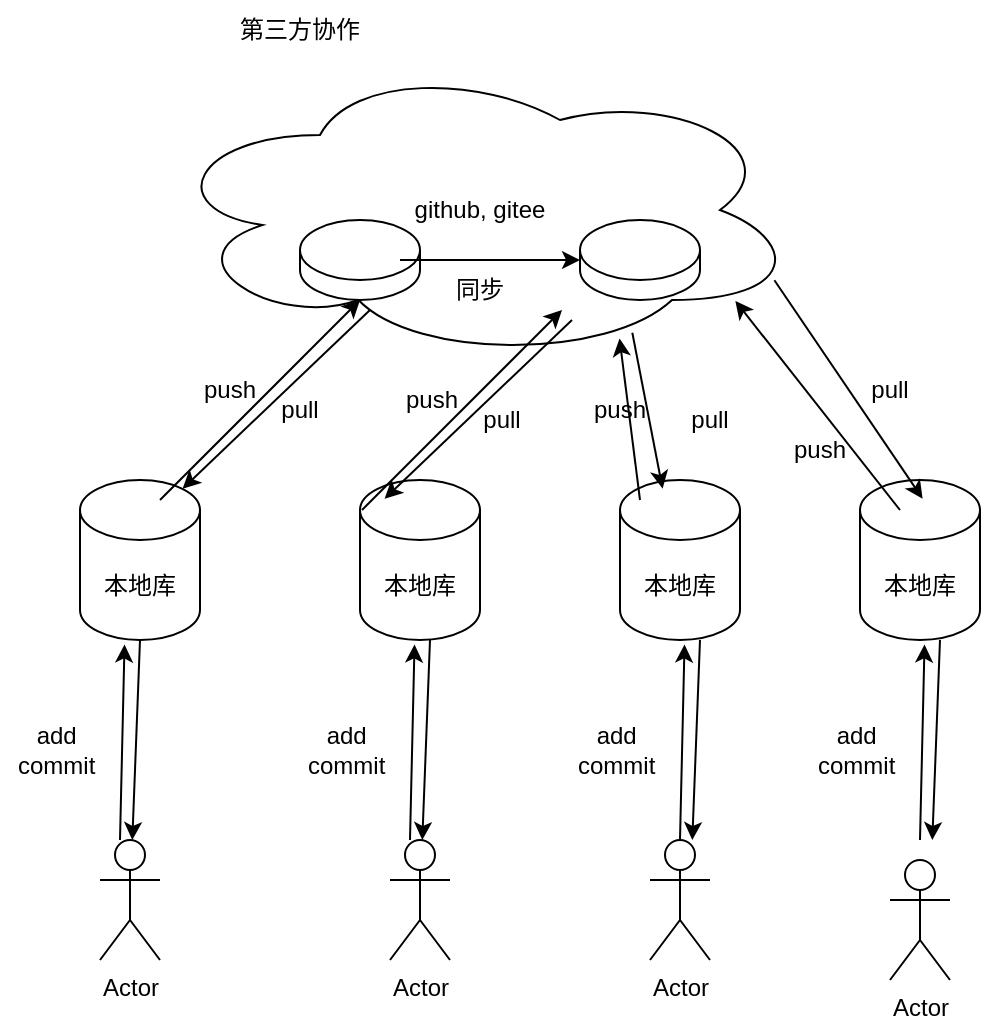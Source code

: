 <mxfile version="20.0.2" type="github">
  <diagram id="cwHXJIiC5tP3f0Pipmuv" name="Page-1">
    <mxGraphModel dx="815" dy="505" grid="1" gridSize="10" guides="1" tooltips="1" connect="1" arrows="1" fold="1" page="1" pageScale="1" pageWidth="827" pageHeight="1169" math="0" shadow="0">
      <root>
        <mxCell id="0" />
        <mxCell id="1" parent="0" />
        <mxCell id="4nFBKKFQW2utwHD5Wa9A-1" value="github, gitee" style="ellipse;shape=cloud;whiteSpace=wrap;html=1;" vertex="1" parent="1">
          <mxGeometry x="260" y="80" width="320" height="150" as="geometry" />
        </mxCell>
        <mxCell id="4nFBKKFQW2utwHD5Wa9A-2" value="" style="shape=cylinder3;whiteSpace=wrap;html=1;boundedLbl=1;backgroundOutline=1;size=15;" vertex="1" parent="1">
          <mxGeometry x="330" y="160" width="60" height="40" as="geometry" />
        </mxCell>
        <mxCell id="4nFBKKFQW2utwHD5Wa9A-3" value="" style="shape=cylinder3;whiteSpace=wrap;html=1;boundedLbl=1;backgroundOutline=1;size=15;" vertex="1" parent="1">
          <mxGeometry x="470" y="160" width="60" height="40" as="geometry" />
        </mxCell>
        <mxCell id="4nFBKKFQW2utwHD5Wa9A-4" value="本地库" style="shape=cylinder3;whiteSpace=wrap;html=1;boundedLbl=1;backgroundOutline=1;size=15;" vertex="1" parent="1">
          <mxGeometry x="220" y="290" width="60" height="80" as="geometry" />
        </mxCell>
        <mxCell id="4nFBKKFQW2utwHD5Wa9A-5" value="本地库" style="shape=cylinder3;whiteSpace=wrap;html=1;boundedLbl=1;backgroundOutline=1;size=15;" vertex="1" parent="1">
          <mxGeometry x="360" y="290" width="60" height="80" as="geometry" />
        </mxCell>
        <mxCell id="4nFBKKFQW2utwHD5Wa9A-6" value="本地库" style="shape=cylinder3;whiteSpace=wrap;html=1;boundedLbl=1;backgroundOutline=1;size=15;" vertex="1" parent="1">
          <mxGeometry x="490" y="290" width="60" height="80" as="geometry" />
        </mxCell>
        <mxCell id="4nFBKKFQW2utwHD5Wa9A-7" value="本地库" style="shape=cylinder3;whiteSpace=wrap;html=1;boundedLbl=1;backgroundOutline=1;size=15;" vertex="1" parent="1">
          <mxGeometry x="610" y="290" width="60" height="80" as="geometry" />
        </mxCell>
        <mxCell id="4nFBKKFQW2utwHD5Wa9A-8" value="Actor" style="shape=umlActor;verticalLabelPosition=bottom;verticalAlign=top;html=1;outlineConnect=0;" vertex="1" parent="1">
          <mxGeometry x="230" y="470" width="30" height="60" as="geometry" />
        </mxCell>
        <mxCell id="4nFBKKFQW2utwHD5Wa9A-10" value="Actor" style="shape=umlActor;verticalLabelPosition=bottom;verticalAlign=top;html=1;outlineConnect=0;" vertex="1" parent="1">
          <mxGeometry x="375" y="470" width="30" height="60" as="geometry" />
        </mxCell>
        <mxCell id="4nFBKKFQW2utwHD5Wa9A-11" value="Actor" style="shape=umlActor;verticalLabelPosition=bottom;verticalAlign=top;html=1;outlineConnect=0;" vertex="1" parent="1">
          <mxGeometry x="505" y="470" width="30" height="60" as="geometry" />
        </mxCell>
        <mxCell id="4nFBKKFQW2utwHD5Wa9A-12" value="Actor" style="shape=umlActor;verticalLabelPosition=bottom;verticalAlign=top;html=1;outlineConnect=0;" vertex="1" parent="1">
          <mxGeometry x="625" y="480" width="30" height="60" as="geometry" />
        </mxCell>
        <mxCell id="4nFBKKFQW2utwHD5Wa9A-13" value="" style="endArrow=classic;html=1;rounded=0;entryX=0.371;entryY=1.028;entryDx=0;entryDy=0;entryPerimeter=0;" edge="1" parent="1" target="4nFBKKFQW2utwHD5Wa9A-4">
          <mxGeometry width="50" height="50" relative="1" as="geometry">
            <mxPoint x="240" y="470" as="sourcePoint" />
            <mxPoint x="290" y="420" as="targetPoint" />
          </mxGeometry>
        </mxCell>
        <mxCell id="4nFBKKFQW2utwHD5Wa9A-14" value="" style="endArrow=classic;html=1;rounded=0;entryX=0.5;entryY=1;entryDx=0;entryDy=0;entryPerimeter=0;" edge="1" parent="1" target="4nFBKKFQW2utwHD5Wa9A-2">
          <mxGeometry width="50" height="50" relative="1" as="geometry">
            <mxPoint x="260" y="300" as="sourcePoint" />
            <mxPoint x="310" y="250" as="targetPoint" />
          </mxGeometry>
        </mxCell>
        <mxCell id="4nFBKKFQW2utwHD5Wa9A-15" value="第三方协作" style="text;html=1;strokeColor=none;fillColor=none;align=center;verticalAlign=middle;whiteSpace=wrap;rounded=0;" vertex="1" parent="1">
          <mxGeometry x="280" y="50" width="100" height="30" as="geometry" />
        </mxCell>
        <mxCell id="4nFBKKFQW2utwHD5Wa9A-16" value="" style="endArrow=classic;html=1;rounded=0;" edge="1" parent="1" target="4nFBKKFQW2utwHD5Wa9A-3">
          <mxGeometry width="50" height="50" relative="1" as="geometry">
            <mxPoint x="380" y="180" as="sourcePoint" />
            <mxPoint x="430" y="130" as="targetPoint" />
          </mxGeometry>
        </mxCell>
        <mxCell id="4nFBKKFQW2utwHD5Wa9A-17" value="同步" style="text;html=1;strokeColor=none;fillColor=none;align=center;verticalAlign=middle;whiteSpace=wrap;rounded=0;" vertex="1" parent="1">
          <mxGeometry x="390" y="180" width="60" height="30" as="geometry" />
        </mxCell>
        <mxCell id="4nFBKKFQW2utwHD5Wa9A-18" value="add&amp;nbsp;&lt;br&gt;commit&amp;nbsp;" style="text;html=1;strokeColor=none;fillColor=none;align=center;verticalAlign=middle;whiteSpace=wrap;rounded=0;" vertex="1" parent="1">
          <mxGeometry x="180" y="410" width="60" height="30" as="geometry" />
        </mxCell>
        <mxCell id="4nFBKKFQW2utwHD5Wa9A-19" value="" style="endArrow=classic;html=1;rounded=0;" edge="1" parent="1" target="4nFBKKFQW2utwHD5Wa9A-8">
          <mxGeometry width="50" height="50" relative="1" as="geometry">
            <mxPoint x="250" y="370" as="sourcePoint" />
            <mxPoint x="300" y="320" as="targetPoint" />
          </mxGeometry>
        </mxCell>
        <mxCell id="4nFBKKFQW2utwHD5Wa9A-20" value="" style="endArrow=classic;html=1;rounded=0;entryX=0.371;entryY=1.028;entryDx=0;entryDy=0;entryPerimeter=0;" edge="1" parent="1">
          <mxGeometry width="50" height="50" relative="1" as="geometry">
            <mxPoint x="385" y="470" as="sourcePoint" />
            <mxPoint x="387.26" y="372.24" as="targetPoint" />
          </mxGeometry>
        </mxCell>
        <mxCell id="4nFBKKFQW2utwHD5Wa9A-21" value="add&amp;nbsp;&lt;br&gt;commit&amp;nbsp;" style="text;html=1;strokeColor=none;fillColor=none;align=center;verticalAlign=middle;whiteSpace=wrap;rounded=0;" vertex="1" parent="1">
          <mxGeometry x="325" y="410" width="60" height="30" as="geometry" />
        </mxCell>
        <mxCell id="4nFBKKFQW2utwHD5Wa9A-22" value="" style="endArrow=classic;html=1;rounded=0;" edge="1" parent="1">
          <mxGeometry width="50" height="50" relative="1" as="geometry">
            <mxPoint x="395" y="370" as="sourcePoint" />
            <mxPoint x="391.154" y="470" as="targetPoint" />
          </mxGeometry>
        </mxCell>
        <mxCell id="4nFBKKFQW2utwHD5Wa9A-23" value="" style="endArrow=classic;html=1;rounded=0;entryX=0.371;entryY=1.028;entryDx=0;entryDy=0;entryPerimeter=0;" edge="1" parent="1">
          <mxGeometry width="50" height="50" relative="1" as="geometry">
            <mxPoint x="520" y="470" as="sourcePoint" />
            <mxPoint x="522.26" y="372.24" as="targetPoint" />
          </mxGeometry>
        </mxCell>
        <mxCell id="4nFBKKFQW2utwHD5Wa9A-24" value="add&amp;nbsp;&lt;br&gt;commit&amp;nbsp;" style="text;html=1;strokeColor=none;fillColor=none;align=center;verticalAlign=middle;whiteSpace=wrap;rounded=0;" vertex="1" parent="1">
          <mxGeometry x="460" y="410" width="60" height="30" as="geometry" />
        </mxCell>
        <mxCell id="4nFBKKFQW2utwHD5Wa9A-25" value="" style="endArrow=classic;html=1;rounded=0;" edge="1" parent="1">
          <mxGeometry width="50" height="50" relative="1" as="geometry">
            <mxPoint x="530" y="370" as="sourcePoint" />
            <mxPoint x="526.154" y="470" as="targetPoint" />
          </mxGeometry>
        </mxCell>
        <mxCell id="4nFBKKFQW2utwHD5Wa9A-26" value="" style="endArrow=classic;html=1;rounded=0;entryX=0.371;entryY=1.028;entryDx=0;entryDy=0;entryPerimeter=0;" edge="1" parent="1">
          <mxGeometry width="50" height="50" relative="1" as="geometry">
            <mxPoint x="640" y="470" as="sourcePoint" />
            <mxPoint x="642.26" y="372.24" as="targetPoint" />
          </mxGeometry>
        </mxCell>
        <mxCell id="4nFBKKFQW2utwHD5Wa9A-27" value="add&amp;nbsp;&lt;br&gt;commit&amp;nbsp;" style="text;html=1;strokeColor=none;fillColor=none;align=center;verticalAlign=middle;whiteSpace=wrap;rounded=0;" vertex="1" parent="1">
          <mxGeometry x="580" y="410" width="60" height="30" as="geometry" />
        </mxCell>
        <mxCell id="4nFBKKFQW2utwHD5Wa9A-28" value="" style="endArrow=classic;html=1;rounded=0;" edge="1" parent="1">
          <mxGeometry width="50" height="50" relative="1" as="geometry">
            <mxPoint x="650" y="370" as="sourcePoint" />
            <mxPoint x="646.154" y="470" as="targetPoint" />
          </mxGeometry>
        </mxCell>
        <mxCell id="4nFBKKFQW2utwHD5Wa9A-29" value="push" style="text;html=1;strokeColor=none;fillColor=none;align=center;verticalAlign=middle;whiteSpace=wrap;rounded=0;" vertex="1" parent="1">
          <mxGeometry x="265" y="230" width="60" height="30" as="geometry" />
        </mxCell>
        <mxCell id="4nFBKKFQW2utwHD5Wa9A-30" value="" style="endArrow=classic;html=1;rounded=0;entryX=0.855;entryY=0;entryDx=0;entryDy=4.35;entryPerimeter=0;" edge="1" parent="1" target="4nFBKKFQW2utwHD5Wa9A-4">
          <mxGeometry width="50" height="50" relative="1" as="geometry">
            <mxPoint x="365" y="205" as="sourcePoint" />
            <mxPoint x="415" y="155" as="targetPoint" />
          </mxGeometry>
        </mxCell>
        <mxCell id="4nFBKKFQW2utwHD5Wa9A-31" value="pull" style="text;html=1;strokeColor=none;fillColor=none;align=center;verticalAlign=middle;whiteSpace=wrap;rounded=0;" vertex="1" parent="1">
          <mxGeometry x="300" y="240" width="60" height="30" as="geometry" />
        </mxCell>
        <mxCell id="4nFBKKFQW2utwHD5Wa9A-32" value="" style="endArrow=classic;html=1;rounded=0;entryX=0.5;entryY=1;entryDx=0;entryDy=0;entryPerimeter=0;" edge="1" parent="1">
          <mxGeometry width="50" height="50" relative="1" as="geometry">
            <mxPoint x="361" y="305" as="sourcePoint" />
            <mxPoint x="461" y="205" as="targetPoint" />
          </mxGeometry>
        </mxCell>
        <mxCell id="4nFBKKFQW2utwHD5Wa9A-33" value="push" style="text;html=1;strokeColor=none;fillColor=none;align=center;verticalAlign=middle;whiteSpace=wrap;rounded=0;" vertex="1" parent="1">
          <mxGeometry x="366" y="235" width="60" height="30" as="geometry" />
        </mxCell>
        <mxCell id="4nFBKKFQW2utwHD5Wa9A-34" value="" style="endArrow=classic;html=1;rounded=0;entryX=0.855;entryY=0;entryDx=0;entryDy=4.35;entryPerimeter=0;" edge="1" parent="1">
          <mxGeometry width="50" height="50" relative="1" as="geometry">
            <mxPoint x="466" y="210" as="sourcePoint" />
            <mxPoint x="372.3" y="299.35" as="targetPoint" />
          </mxGeometry>
        </mxCell>
        <mxCell id="4nFBKKFQW2utwHD5Wa9A-35" value="pull" style="text;html=1;strokeColor=none;fillColor=none;align=center;verticalAlign=middle;whiteSpace=wrap;rounded=0;" vertex="1" parent="1">
          <mxGeometry x="401" y="245" width="60" height="30" as="geometry" />
        </mxCell>
        <mxCell id="4nFBKKFQW2utwHD5Wa9A-40" value="" style="endArrow=classic;html=1;rounded=0;entryX=0.718;entryY=0.928;entryDx=0;entryDy=0;entryPerimeter=0;" edge="1" parent="1" target="4nFBKKFQW2utwHD5Wa9A-1">
          <mxGeometry width="50" height="50" relative="1" as="geometry">
            <mxPoint x="500" y="300" as="sourcePoint" />
            <mxPoint x="600" y="200" as="targetPoint" />
          </mxGeometry>
        </mxCell>
        <mxCell id="4nFBKKFQW2utwHD5Wa9A-41" value="push" style="text;html=1;strokeColor=none;fillColor=none;align=center;verticalAlign=middle;whiteSpace=wrap;rounded=0;" vertex="1" parent="1">
          <mxGeometry x="460" y="240" width="60" height="30" as="geometry" />
        </mxCell>
        <mxCell id="4nFBKKFQW2utwHD5Wa9A-42" value="" style="endArrow=classic;html=1;rounded=0;entryX=0.855;entryY=0;entryDx=0;entryDy=4.35;entryPerimeter=0;exitX=0.738;exitY=0.909;exitDx=0;exitDy=0;exitPerimeter=0;" edge="1" parent="1" source="4nFBKKFQW2utwHD5Wa9A-1">
          <mxGeometry width="50" height="50" relative="1" as="geometry">
            <mxPoint x="605" y="205" as="sourcePoint" />
            <mxPoint x="511.3" y="294.35" as="targetPoint" />
          </mxGeometry>
        </mxCell>
        <mxCell id="4nFBKKFQW2utwHD5Wa9A-43" value="pull" style="text;html=1;strokeColor=none;fillColor=none;align=center;verticalAlign=middle;whiteSpace=wrap;rounded=0;" vertex="1" parent="1">
          <mxGeometry x="505" y="245" width="60" height="30" as="geometry" />
        </mxCell>
        <mxCell id="4nFBKKFQW2utwHD5Wa9A-44" value="" style="endArrow=classic;html=1;rounded=0;entryX=0.899;entryY=0.803;entryDx=0;entryDy=0;entryPerimeter=0;" edge="1" parent="1" target="4nFBKKFQW2utwHD5Wa9A-1">
          <mxGeometry width="50" height="50" relative="1" as="geometry">
            <mxPoint x="630" y="305" as="sourcePoint" />
            <mxPoint x="730" y="205" as="targetPoint" />
          </mxGeometry>
        </mxCell>
        <mxCell id="4nFBKKFQW2utwHD5Wa9A-45" value="push" style="text;html=1;strokeColor=none;fillColor=none;align=center;verticalAlign=middle;whiteSpace=wrap;rounded=0;" vertex="1" parent="1">
          <mxGeometry x="560" y="260" width="60" height="30" as="geometry" />
        </mxCell>
        <mxCell id="4nFBKKFQW2utwHD5Wa9A-46" value="" style="endArrow=classic;html=1;rounded=0;entryX=0.855;entryY=0;entryDx=0;entryDy=4.35;entryPerimeter=0;exitX=0.96;exitY=0.734;exitDx=0;exitDy=0;exitPerimeter=0;" edge="1" parent="1" source="4nFBKKFQW2utwHD5Wa9A-1">
          <mxGeometry width="50" height="50" relative="1" as="geometry">
            <mxPoint x="735" y="210" as="sourcePoint" />
            <mxPoint x="641.3" y="299.35" as="targetPoint" />
          </mxGeometry>
        </mxCell>
        <mxCell id="4nFBKKFQW2utwHD5Wa9A-47" value="pull" style="text;html=1;strokeColor=none;fillColor=none;align=center;verticalAlign=middle;whiteSpace=wrap;rounded=0;" vertex="1" parent="1">
          <mxGeometry x="595" y="230" width="60" height="30" as="geometry" />
        </mxCell>
      </root>
    </mxGraphModel>
  </diagram>
</mxfile>
